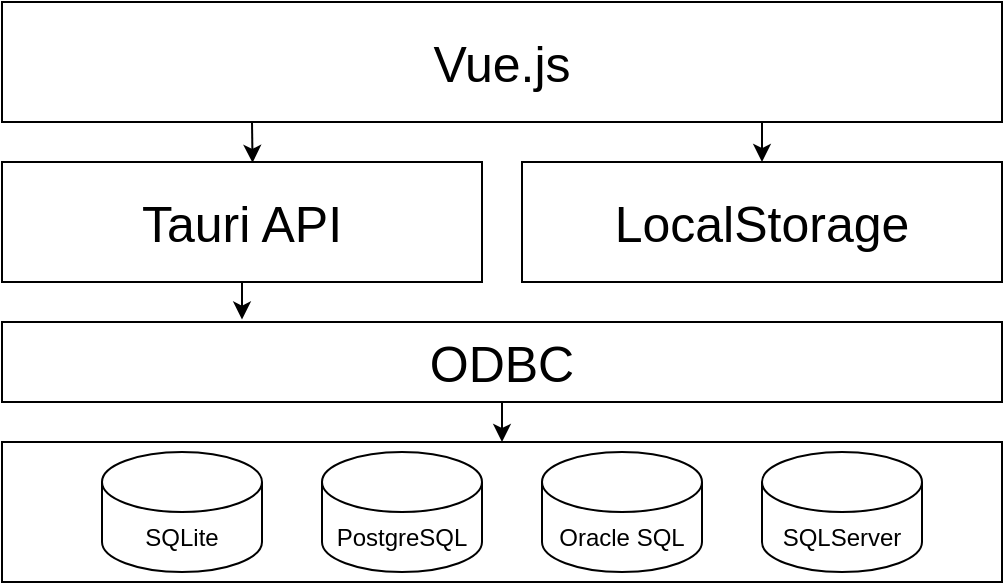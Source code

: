 <mxfile version="27.1.1">
  <diagram name="Page-1" id="Sf5nAqdpK_XMTyAdzcXt">
    <mxGraphModel dx="920" dy="515" grid="1" gridSize="10" guides="1" tooltips="1" connect="1" arrows="1" fold="1" page="1" pageScale="1" pageWidth="850" pageHeight="1100" math="0" shadow="0">
      <root>
        <mxCell id="0" />
        <mxCell id="1" parent="0" />
        <mxCell id="01yvska82QZ-e1UXaare-5" style="edgeStyle=orthogonalEdgeStyle;rounded=0;orthogonalLoop=1;jettySize=auto;html=1;exitX=0.75;exitY=1;exitDx=0;exitDy=0;entryX=0.5;entryY=0;entryDx=0;entryDy=0;" edge="1" parent="1" source="01yvska82QZ-e1UXaare-1" target="01yvska82QZ-e1UXaare-2">
          <mxGeometry relative="1" as="geometry" />
        </mxCell>
        <mxCell id="01yvska82QZ-e1UXaare-1" value="&lt;font style=&quot;font-size: 25px;&quot;&gt;Vue.js&lt;/font&gt;" style="rounded=0;whiteSpace=wrap;html=1;" vertex="1" parent="1">
          <mxGeometry x="200" y="380" width="500" height="60" as="geometry" />
        </mxCell>
        <mxCell id="01yvska82QZ-e1UXaare-2" value="&lt;font style=&quot;font-size: 25px;&quot;&gt;LocalStorage&lt;/font&gt;" style="rounded=0;whiteSpace=wrap;html=1;" vertex="1" parent="1">
          <mxGeometry x="460" y="460" width="240" height="60" as="geometry" />
        </mxCell>
        <mxCell id="01yvska82QZ-e1UXaare-3" value="&lt;font style=&quot;font-size: 25px;&quot;&gt;Tauri API&lt;/font&gt;" style="rounded=0;whiteSpace=wrap;html=1;" vertex="1" parent="1">
          <mxGeometry x="200" y="460" width="240" height="60" as="geometry" />
        </mxCell>
        <mxCell id="01yvska82QZ-e1UXaare-10" style="edgeStyle=orthogonalEdgeStyle;rounded=0;orthogonalLoop=1;jettySize=auto;html=1;exitX=0.5;exitY=1;exitDx=0;exitDy=0;entryX=0.5;entryY=0;entryDx=0;entryDy=0;" edge="1" parent="1" source="01yvska82QZ-e1UXaare-6" target="01yvska82QZ-e1UXaare-9">
          <mxGeometry relative="1" as="geometry" />
        </mxCell>
        <mxCell id="01yvska82QZ-e1UXaare-6" value="&lt;font style=&quot;font-size: 25px;&quot;&gt;ODBC&lt;/font&gt;" style="rounded=0;whiteSpace=wrap;html=1;" vertex="1" parent="1">
          <mxGeometry x="200" y="540" width="500" height="40" as="geometry" />
        </mxCell>
        <mxCell id="01yvska82QZ-e1UXaare-7" style="edgeStyle=orthogonalEdgeStyle;rounded=0;orthogonalLoop=1;jettySize=auto;html=1;exitX=0.5;exitY=1;exitDx=0;exitDy=0;entryX=0.24;entryY=-0.03;entryDx=0;entryDy=0;entryPerimeter=0;" edge="1" parent="1" source="01yvska82QZ-e1UXaare-3" target="01yvska82QZ-e1UXaare-6">
          <mxGeometry relative="1" as="geometry" />
        </mxCell>
        <mxCell id="01yvska82QZ-e1UXaare-8" style="edgeStyle=orthogonalEdgeStyle;rounded=0;orthogonalLoop=1;jettySize=auto;html=1;exitX=0.25;exitY=1;exitDx=0;exitDy=0;entryX=0.522;entryY=0.007;entryDx=0;entryDy=0;entryPerimeter=0;" edge="1" parent="1" source="01yvska82QZ-e1UXaare-1" target="01yvska82QZ-e1UXaare-3">
          <mxGeometry relative="1" as="geometry" />
        </mxCell>
        <mxCell id="01yvska82QZ-e1UXaare-9" value="" style="rounded=0;whiteSpace=wrap;html=1;" vertex="1" parent="1">
          <mxGeometry x="200" y="600" width="500" height="70" as="geometry" />
        </mxCell>
        <mxCell id="01yvska82QZ-e1UXaare-11" value="SQLite" style="shape=cylinder3;whiteSpace=wrap;html=1;boundedLbl=1;backgroundOutline=1;size=15;" vertex="1" parent="1">
          <mxGeometry x="250" y="605" width="80" height="60" as="geometry" />
        </mxCell>
        <mxCell id="01yvska82QZ-e1UXaare-12" value="SQLServer" style="shape=cylinder3;whiteSpace=wrap;html=1;boundedLbl=1;backgroundOutline=1;size=15;" vertex="1" parent="1">
          <mxGeometry x="580" y="605" width="80" height="60" as="geometry" />
        </mxCell>
        <mxCell id="01yvska82QZ-e1UXaare-13" value="Oracle SQL" style="shape=cylinder3;whiteSpace=wrap;html=1;boundedLbl=1;backgroundOutline=1;size=15;" vertex="1" parent="1">
          <mxGeometry x="470" y="605" width="80" height="60" as="geometry" />
        </mxCell>
        <mxCell id="01yvska82QZ-e1UXaare-14" value="PostgreSQL" style="shape=cylinder3;whiteSpace=wrap;html=1;boundedLbl=1;backgroundOutline=1;size=15;" vertex="1" parent="1">
          <mxGeometry x="360" y="605" width="80" height="60" as="geometry" />
        </mxCell>
      </root>
    </mxGraphModel>
  </diagram>
</mxfile>
